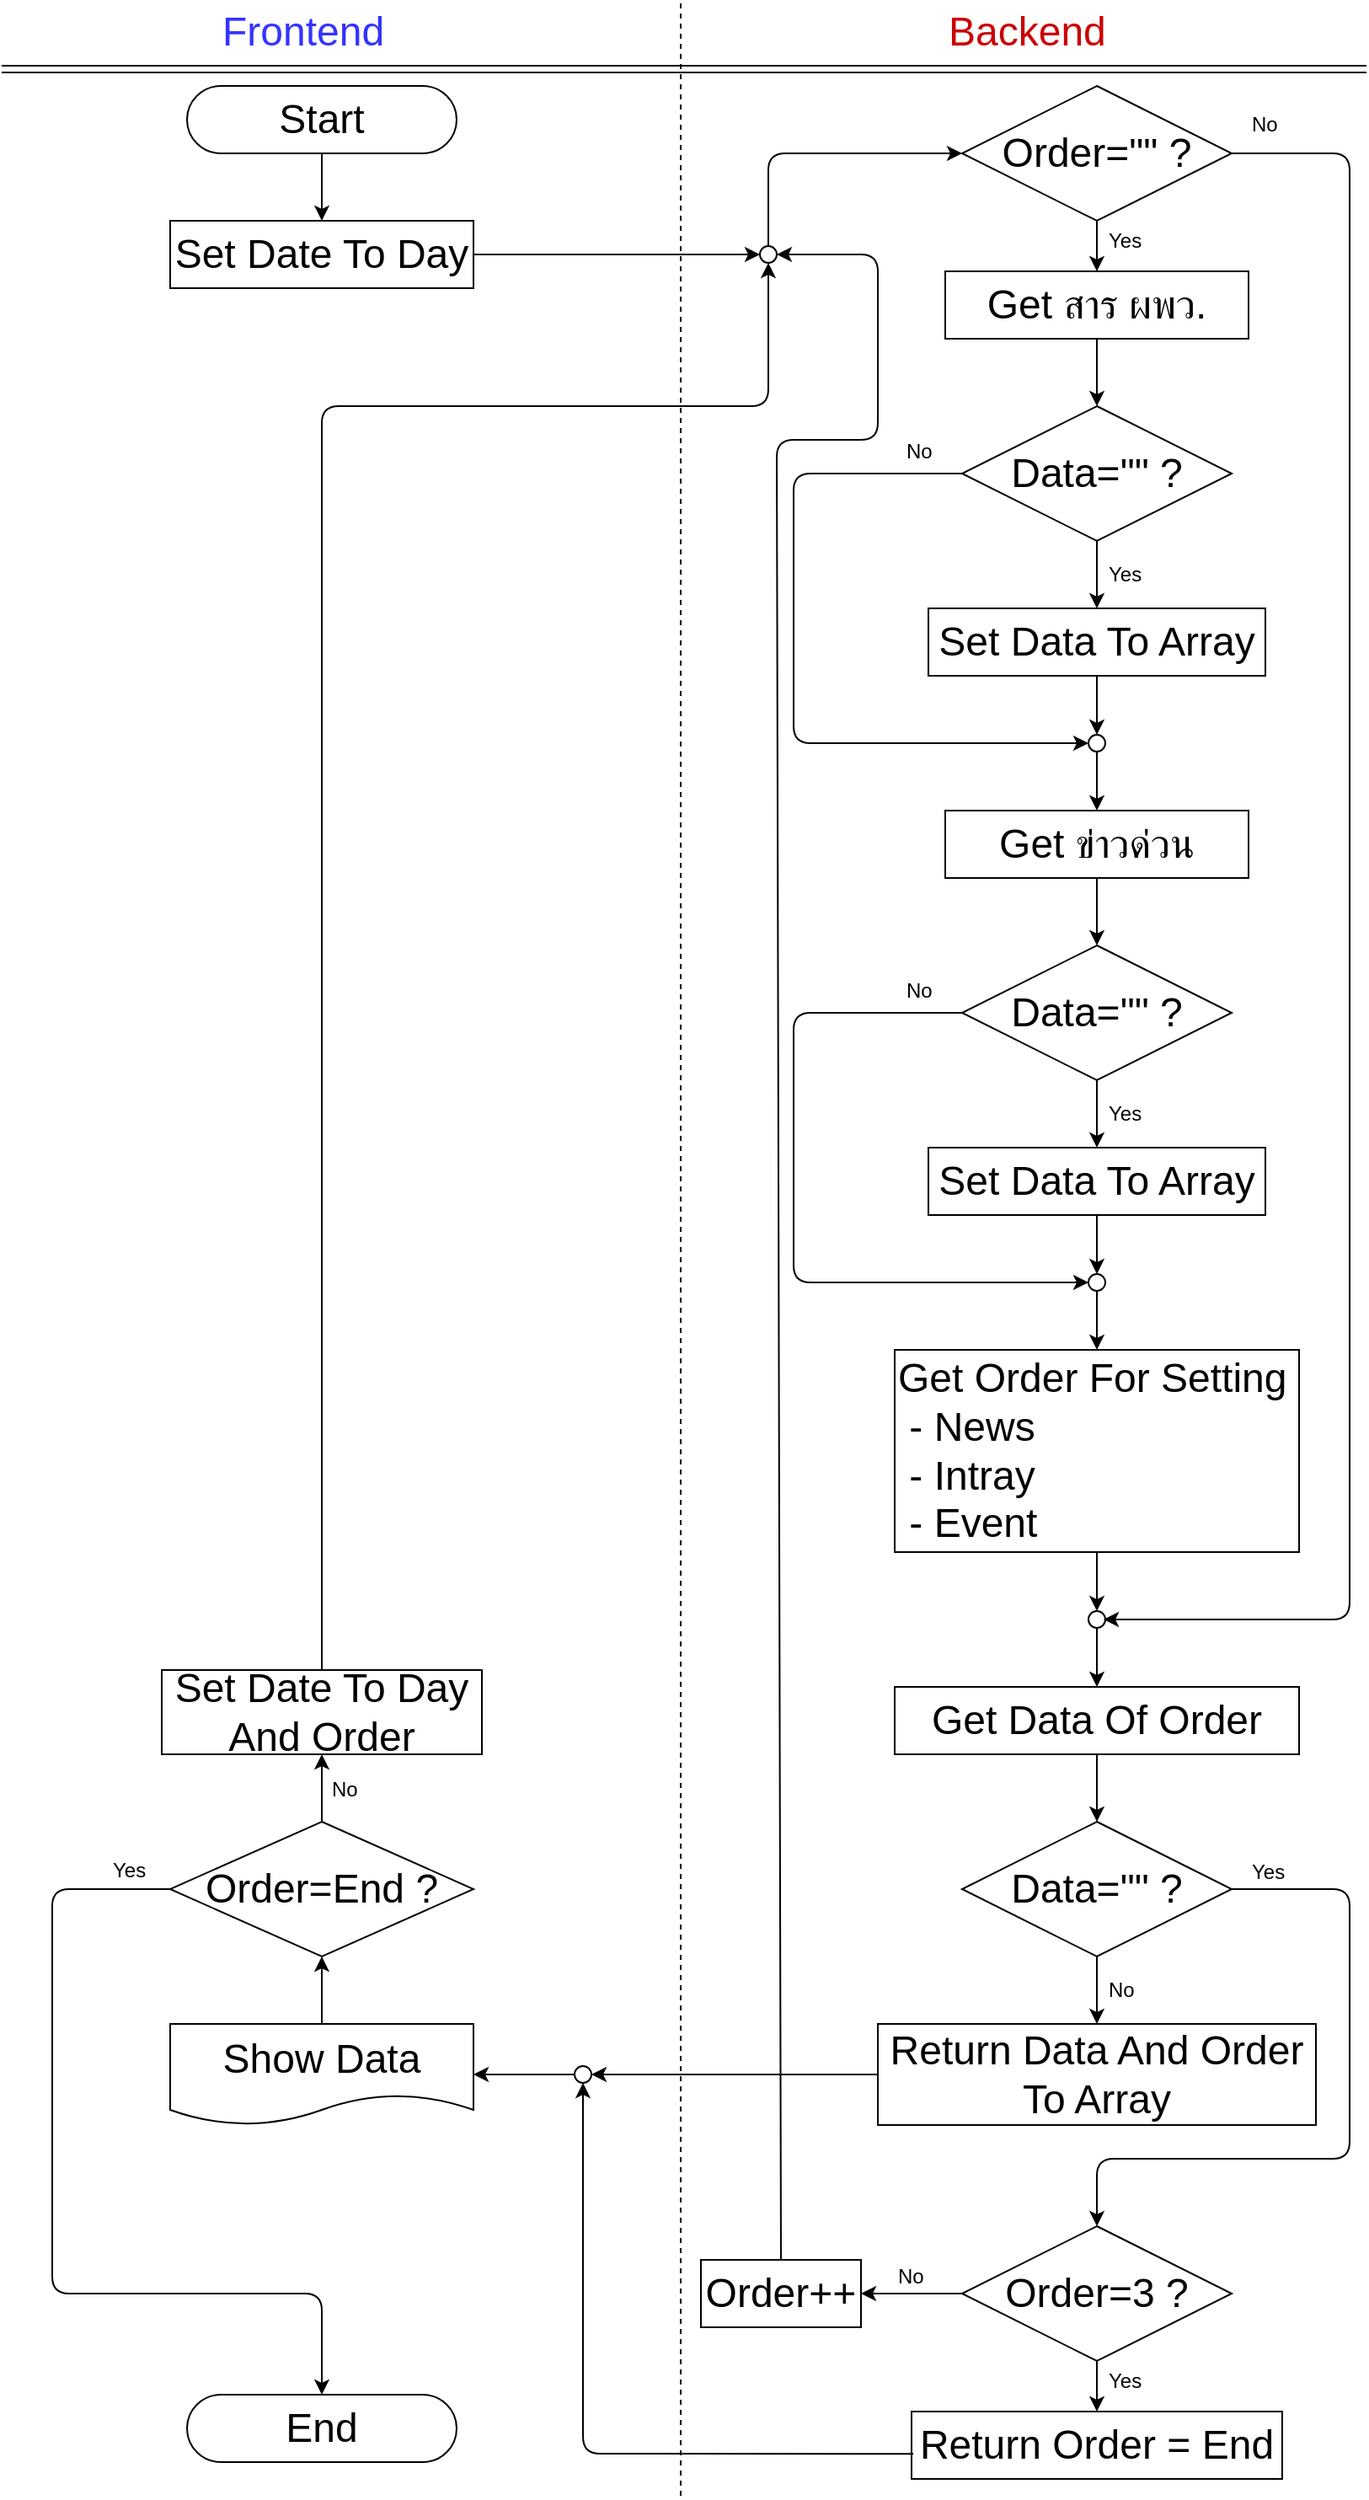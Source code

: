<mxfile pages="1" version="11.2.3" type="github"><diagram id="e92atSrMetLydWRhPwLj" name="Page-1"><mxGraphModel dx="1422" dy="777" grid="1" gridSize="10" guides="1" tooltips="1" connect="1" arrows="1" fold="1" page="1" pageScale="1" pageWidth="850" pageHeight="1500" math="0" shadow="0"><root><mxCell id="0"/><mxCell id="1" parent="0"/><mxCell id="Jqfe15ESfAZCyeUeJ91Q-1" value="&lt;font style=&quot;font-size: 24px&quot;&gt;Start&lt;/font&gt;" style="rounded=1;whiteSpace=wrap;html=1;arcSize=50;" parent="1" vertex="1"><mxGeometry x="120" y="50" width="160" height="40" as="geometry"/></mxCell><mxCell id="Jqfe15ESfAZCyeUeJ91Q-2" value="" style="endArrow=none;dashed=1;html=1;" parent="1" edge="1"><mxGeometry width="50" height="50" relative="1" as="geometry"><mxPoint x="413" y="1480" as="sourcePoint"/><mxPoint x="413" as="targetPoint"/></mxGeometry></mxCell><mxCell id="Jqfe15ESfAZCyeUeJ91Q-3" value="" style="shape=link;html=1;" parent="1" edge="1"><mxGeometry width="50" height="50" relative="1" as="geometry"><mxPoint x="10" y="40" as="sourcePoint"/><mxPoint x="820" y="40" as="targetPoint"/></mxGeometry></mxCell><mxCell id="Jqfe15ESfAZCyeUeJ91Q-5" value="&lt;font style=&quot;font-size: 24px&quot;&gt;Frontend&lt;/font&gt;" style="text;html=1;resizable=0;points=[];autosize=1;align=left;verticalAlign=top;spacingTop=-4;fontColor=#3333FF;" parent="1" vertex="1"><mxGeometry x="139" y="1" width="110" height="20" as="geometry"/></mxCell><mxCell id="Jqfe15ESfAZCyeUeJ91Q-6" value="&lt;font style=&quot;font-size: 24px&quot;&gt;Backend&lt;/font&gt;" style="text;html=1;resizable=0;points=[];autosize=1;align=left;verticalAlign=top;spacingTop=-4;fontColor=#CC0000;" parent="1" vertex="1"><mxGeometry x="570" y="1" width="110" height="20" as="geometry"/></mxCell><mxCell id="Jqfe15ESfAZCyeUeJ91Q-8" value="" style="endArrow=classic;html=1;fontColor=#000000;exitX=0.5;exitY=1;exitDx=0;exitDy=0;entryX=0.5;entryY=0;entryDx=0;entryDy=0;" parent="1" source="Jqfe15ESfAZCyeUeJ91Q-1" edge="1"><mxGeometry width="50" height="50" relative="1" as="geometry"><mxPoint x="320" y="155" as="sourcePoint"/><mxPoint x="200" y="130" as="targetPoint"/></mxGeometry></mxCell><mxCell id="Jqfe15ESfAZCyeUeJ91Q-9" value="&lt;font style=&quot;font-size: 24px&quot;&gt;Set Date To Day&lt;/font&gt;" style="rounded=0;whiteSpace=wrap;html=1;fontColor=#000000;" parent="1" vertex="1"><mxGeometry x="110" y="130" width="180" height="40" as="geometry"/></mxCell><mxCell id="Jqfe15ESfAZCyeUeJ91Q-11" value="" style="endArrow=classic;html=1;fontColor=#000000;exitX=1;exitY=0.5;exitDx=0;exitDy=0;" parent="1" source="Jqfe15ESfAZCyeUeJ91Q-9" edge="1"><mxGeometry width="50" height="50" relative="1" as="geometry"><mxPoint x="330" y="160" as="sourcePoint"/><mxPoint x="460" y="150" as="targetPoint"/></mxGeometry></mxCell><mxCell id="Jqfe15ESfAZCyeUeJ91Q-12" value="&lt;font style=&quot;font-size: 24px&quot;&gt;Set Data To Array&lt;/font&gt;" style="rounded=0;whiteSpace=wrap;html=1;fontColor=#000000;" parent="1" vertex="1"><mxGeometry x="560" y="360" width="200" height="40" as="geometry"/></mxCell><mxCell id="Jqfe15ESfAZCyeUeJ91Q-13" value="&lt;font style=&quot;font-size: 24px&quot;&gt;Data=&quot;&quot; ?&lt;/font&gt;" style="rhombus;whiteSpace=wrap;html=1;fontColor=#000000;" parent="1" vertex="1"><mxGeometry x="580" y="240" width="160" height="80" as="geometry"/></mxCell><mxCell id="Jqfe15ESfAZCyeUeJ91Q-14" value="" style="endArrow=classic;html=1;fontColor=#000000;exitX=0.5;exitY=1;exitDx=0;exitDy=0;entryX=0.5;entryY=0;entryDx=0;entryDy=0;" parent="1" source="Jqfe15ESfAZCyeUeJ91Q-15" target="Jqfe15ESfAZCyeUeJ91Q-13" edge="1"><mxGeometry width="50" height="50" relative="1" as="geometry"><mxPoint x="480" y="260" as="sourcePoint"/><mxPoint x="530" y="210" as="targetPoint"/></mxGeometry></mxCell><mxCell id="Jqfe15ESfAZCyeUeJ91Q-15" value="&lt;font style=&quot;font-size: 24px&quot;&gt;Get สาร ผพว.&lt;/font&gt;" style="rounded=0;whiteSpace=wrap;html=1;fontColor=#000000;" parent="1" vertex="1"><mxGeometry x="570" y="160" width="180" height="40" as="geometry"/></mxCell><mxCell id="Jqfe15ESfAZCyeUeJ91Q-16" value="" style="endArrow=classic;html=1;fontColor=#000000;exitX=0.5;exitY=1;exitDx=0;exitDy=0;" parent="1" source="Jqfe15ESfAZCyeUeJ91Q-13" target="Jqfe15ESfAZCyeUeJ91Q-12" edge="1"><mxGeometry width="50" height="50" relative="1" as="geometry"><mxPoint x="450" y="330" as="sourcePoint"/><mxPoint x="500" y="280" as="targetPoint"/></mxGeometry></mxCell><mxCell id="Jqfe15ESfAZCyeUeJ91Q-17" value="&lt;font style=&quot;font-size: 24px&quot;&gt;Get ข่าวด่วน&lt;/font&gt;" style="rounded=0;whiteSpace=wrap;html=1;fontColor=#000000;" parent="1" vertex="1"><mxGeometry x="570" y="480" width="180" height="40" as="geometry"/></mxCell><mxCell id="Jqfe15ESfAZCyeUeJ91Q-18" value="" style="endArrow=classic;html=1;fontColor=#000000;exitX=0.5;exitY=1;exitDx=0;exitDy=0;entryX=0.5;entryY=0;entryDx=0;entryDy=0;" parent="1" source="Jqfe15ESfAZCyeUeJ91Q-12" target="Jqfe15ESfAZCyeUeJ91Q-19" edge="1"><mxGeometry width="50" height="50" relative="1" as="geometry"><mxPoint x="670" y="330" as="sourcePoint"/><mxPoint x="660" y="440" as="targetPoint"/></mxGeometry></mxCell><mxCell id="Jqfe15ESfAZCyeUeJ91Q-19" value="" style="ellipse;whiteSpace=wrap;html=1;aspect=fixed;fontColor=#000000;" parent="1" vertex="1"><mxGeometry x="655" y="435" width="10" height="10" as="geometry"/></mxCell><mxCell id="Jqfe15ESfAZCyeUeJ91Q-20" value="" style="endArrow=classic;html=1;fontColor=#000000;exitX=0;exitY=0.5;exitDx=0;exitDy=0;entryX=0;entryY=0.5;entryDx=0;entryDy=0;" parent="1" source="Jqfe15ESfAZCyeUeJ91Q-13" target="Jqfe15ESfAZCyeUeJ91Q-19" edge="1"><mxGeometry width="50" height="50" relative="1" as="geometry"><mxPoint x="480" y="510" as="sourcePoint"/><mxPoint x="530" y="460" as="targetPoint"/><Array as="points"><mxPoint x="480" y="280"/><mxPoint x="480" y="440"/></Array></mxGeometry></mxCell><mxCell id="Jqfe15ESfAZCyeUeJ91Q-21" value="Yes" style="text;html=1;resizable=0;points=[];autosize=1;align=left;verticalAlign=top;spacingTop=-4;fontColor=#000000;" parent="1" vertex="1"><mxGeometry x="665" y="330" width="40" height="20" as="geometry"/></mxCell><mxCell id="Jqfe15ESfAZCyeUeJ91Q-22" value="No" style="text;html=1;resizable=0;points=[];autosize=1;align=left;verticalAlign=top;spacingTop=-4;fontColor=#000000;" parent="1" vertex="1"><mxGeometry x="545" y="257" width="30" height="20" as="geometry"/></mxCell><mxCell id="Jqfe15ESfAZCyeUeJ91Q-23" value="" style="endArrow=classic;html=1;fontColor=#000000;entryX=0.5;entryY=0;entryDx=0;entryDy=0;" parent="1" target="Jqfe15ESfAZCyeUeJ91Q-17" edge="1"><mxGeometry width="50" height="50" relative="1" as="geometry"><mxPoint x="660" y="445" as="sourcePoint"/><mxPoint x="670" y="445" as="targetPoint"/></mxGeometry></mxCell><mxCell id="Jqfe15ESfAZCyeUeJ91Q-24" value="&lt;font style=&quot;font-size: 24px&quot;&gt;Set Data To Array&lt;/font&gt;" style="rounded=0;whiteSpace=wrap;html=1;fontColor=#000000;" parent="1" vertex="1"><mxGeometry x="560" y="680" width="200" height="40" as="geometry"/></mxCell><mxCell id="Jqfe15ESfAZCyeUeJ91Q-25" value="&lt;font style=&quot;font-size: 24px&quot;&gt;Data=&quot;&quot; ?&lt;/font&gt;" style="rhombus;whiteSpace=wrap;html=1;fontColor=#000000;" parent="1" vertex="1"><mxGeometry x="580" y="560" width="160" height="80" as="geometry"/></mxCell><mxCell id="Jqfe15ESfAZCyeUeJ91Q-26" value="" style="endArrow=classic;html=1;fontColor=#000000;exitX=0.5;exitY=1;exitDx=0;exitDy=0;entryX=0.5;entryY=0;entryDx=0;entryDy=0;" parent="1" target="Jqfe15ESfAZCyeUeJ91Q-25" edge="1"><mxGeometry width="50" height="50" relative="1" as="geometry"><mxPoint x="660" y="520" as="sourcePoint"/><mxPoint x="530" y="530" as="targetPoint"/></mxGeometry></mxCell><mxCell id="Jqfe15ESfAZCyeUeJ91Q-27" value="" style="endArrow=classic;html=1;fontColor=#000000;exitX=0.5;exitY=1;exitDx=0;exitDy=0;" parent="1" source="Jqfe15ESfAZCyeUeJ91Q-25" target="Jqfe15ESfAZCyeUeJ91Q-24" edge="1"><mxGeometry width="50" height="50" relative="1" as="geometry"><mxPoint x="450" y="650" as="sourcePoint"/><mxPoint x="500" y="600" as="targetPoint"/></mxGeometry></mxCell><mxCell id="Jqfe15ESfAZCyeUeJ91Q-28" value="&lt;font style=&quot;font-size: 24px&quot;&gt;Get Order For Setting&lt;br&gt;&amp;nbsp;- News&lt;br&gt;&amp;nbsp;- Intray&lt;br&gt;&amp;nbsp;- Event&lt;br&gt;&lt;/font&gt;" style="rounded=0;whiteSpace=wrap;html=1;fontColor=#000000;align=left;" parent="1" vertex="1"><mxGeometry x="540" y="800" width="240" height="120" as="geometry"/></mxCell><mxCell id="Jqfe15ESfAZCyeUeJ91Q-29" value="" style="endArrow=classic;html=1;fontColor=#000000;exitX=0.5;exitY=1;exitDx=0;exitDy=0;entryX=0.5;entryY=0;entryDx=0;entryDy=0;" parent="1" source="Jqfe15ESfAZCyeUeJ91Q-24" target="Jqfe15ESfAZCyeUeJ91Q-30" edge="1"><mxGeometry width="50" height="50" relative="1" as="geometry"><mxPoint x="670" y="650" as="sourcePoint"/><mxPoint x="660" y="760" as="targetPoint"/></mxGeometry></mxCell><mxCell id="Jqfe15ESfAZCyeUeJ91Q-30" value="" style="ellipse;whiteSpace=wrap;html=1;aspect=fixed;fontColor=#000000;" parent="1" vertex="1"><mxGeometry x="655" y="755" width="10" height="10" as="geometry"/></mxCell><mxCell id="Jqfe15ESfAZCyeUeJ91Q-31" value="" style="endArrow=classic;html=1;fontColor=#000000;exitX=0;exitY=0.5;exitDx=0;exitDy=0;entryX=0;entryY=0.5;entryDx=0;entryDy=0;" parent="1" source="Jqfe15ESfAZCyeUeJ91Q-25" target="Jqfe15ESfAZCyeUeJ91Q-30" edge="1"><mxGeometry width="50" height="50" relative="1" as="geometry"><mxPoint x="480" y="830" as="sourcePoint"/><mxPoint x="530" y="780" as="targetPoint"/><Array as="points"><mxPoint x="480" y="600"/><mxPoint x="480" y="760"/></Array></mxGeometry></mxCell><mxCell id="Jqfe15ESfAZCyeUeJ91Q-32" value="Yes" style="text;html=1;resizable=0;points=[];autosize=1;align=left;verticalAlign=top;spacingTop=-4;fontColor=#000000;" parent="1" vertex="1"><mxGeometry x="665" y="650" width="40" height="20" as="geometry"/></mxCell><mxCell id="Jqfe15ESfAZCyeUeJ91Q-33" value="No" style="text;html=1;resizable=0;points=[];autosize=1;align=left;verticalAlign=top;spacingTop=-4;fontColor=#000000;" parent="1" vertex="1"><mxGeometry x="545" y="577" width="30" height="20" as="geometry"/></mxCell><mxCell id="Jqfe15ESfAZCyeUeJ91Q-34" value="" style="endArrow=classic;html=1;fontColor=#000000;entryX=0.5;entryY=0;entryDx=0;entryDy=0;" parent="1" target="Jqfe15ESfAZCyeUeJ91Q-28" edge="1"><mxGeometry width="50" height="50" relative="1" as="geometry"><mxPoint x="660" y="765" as="sourcePoint"/><mxPoint x="670" y="765" as="targetPoint"/></mxGeometry></mxCell><mxCell id="Jqfe15ESfAZCyeUeJ91Q-35" value="&lt;font style=&quot;font-size: 24px&quot;&gt;Get Data Of Order&lt;/font&gt;" style="rounded=0;whiteSpace=wrap;html=1;fontColor=#000000;" parent="1" vertex="1"><mxGeometry x="540" y="1000" width="240" height="40" as="geometry"/></mxCell><mxCell id="Jqfe15ESfAZCyeUeJ91Q-36" value="" style="endArrow=classic;html=1;fontColor=#000000;exitX=0.5;exitY=1;exitDx=0;exitDy=0;entryX=0.5;entryY=0;entryDx=0;entryDy=0;" parent="1" source="Jqfe15ESfAZCyeUeJ91Q-28" target="Jqfe15ESfAZCyeUeJ91Q-66" edge="1"><mxGeometry width="50" height="50" relative="1" as="geometry"><mxPoint x="670" y="410" as="sourcePoint"/><mxPoint x="660" y="950" as="targetPoint"/></mxGeometry></mxCell><mxCell id="Jqfe15ESfAZCyeUeJ91Q-37" value="&lt;font style=&quot;font-size: 24px&quot;&gt;Return Data And Order &lt;br&gt;To Array&lt;/font&gt;" style="rounded=0;whiteSpace=wrap;html=1;fontColor=#000000;" parent="1" vertex="1"><mxGeometry x="530" y="1200" width="260" height="60" as="geometry"/></mxCell><mxCell id="Jqfe15ESfAZCyeUeJ91Q-38" value="&lt;font style=&quot;font-size: 24px&quot;&gt;Data=&quot;&quot; ?&lt;/font&gt;" style="rhombus;whiteSpace=wrap;html=1;fontColor=#000000;" parent="1" vertex="1"><mxGeometry x="580" y="1080" width="160" height="80" as="geometry"/></mxCell><mxCell id="Jqfe15ESfAZCyeUeJ91Q-39" value="" style="endArrow=classic;html=1;fontColor=#000000;exitX=0.5;exitY=1;exitDx=0;exitDy=0;entryX=0.5;entryY=0;entryDx=0;entryDy=0;" parent="1" target="Jqfe15ESfAZCyeUeJ91Q-38" edge="1"><mxGeometry width="50" height="50" relative="1" as="geometry"><mxPoint x="660" y="1040" as="sourcePoint"/><mxPoint x="530" y="1050" as="targetPoint"/></mxGeometry></mxCell><mxCell id="Jqfe15ESfAZCyeUeJ91Q-40" value="" style="endArrow=classic;html=1;fontColor=#000000;exitX=0.5;exitY=1;exitDx=0;exitDy=0;" parent="1" source="Jqfe15ESfAZCyeUeJ91Q-38" target="Jqfe15ESfAZCyeUeJ91Q-37" edge="1"><mxGeometry width="50" height="50" relative="1" as="geometry"><mxPoint x="450" y="1170" as="sourcePoint"/><mxPoint x="500" y="1120" as="targetPoint"/></mxGeometry></mxCell><mxCell id="Jqfe15ESfAZCyeUeJ91Q-44" value="No" style="text;html=1;resizable=0;points=[];autosize=1;align=left;verticalAlign=top;spacingTop=-4;fontColor=#000000;" parent="1" vertex="1"><mxGeometry x="665" y="1170" width="30" height="20" as="geometry"/></mxCell><mxCell id="Jqfe15ESfAZCyeUeJ91Q-47" value="&lt;font style=&quot;font-size: 24px&quot;&gt;Show Data&lt;/font&gt;" style="shape=document;whiteSpace=wrap;html=1;boundedLbl=1;fontColor=#000000;" parent="1" vertex="1"><mxGeometry x="110" y="1200" width="180" height="60" as="geometry"/></mxCell><mxCell id="Jqfe15ESfAZCyeUeJ91Q-48" value="" style="endArrow=classic;html=1;fontColor=#000000;exitX=0;exitY=0.5;exitDx=0;exitDy=0;" parent="1" source="Jqfe15ESfAZCyeUeJ91Q-37" edge="1"><mxGeometry width="50" height="50" relative="1" as="geometry"><mxPoint x="10" y="1390" as="sourcePoint"/><mxPoint x="360" y="1230" as="targetPoint"/></mxGeometry></mxCell><mxCell id="Jqfe15ESfAZCyeUeJ91Q-58" value="&lt;font style=&quot;font-size: 24px&quot;&gt;Order=&quot;&quot; ?&lt;/font&gt;" style="rhombus;whiteSpace=wrap;html=1;fontColor=#000000;" parent="1" vertex="1"><mxGeometry x="580" y="50" width="160" height="80" as="geometry"/></mxCell><mxCell id="Jqfe15ESfAZCyeUeJ91Q-59" value="&lt;font style=&quot;font-size: 24px&quot;&gt;Set Date To Day And Order&lt;/font&gt;" style="rounded=0;whiteSpace=wrap;html=1;fontColor=#000000;" parent="1" vertex="1"><mxGeometry x="105" y="990" width="190" height="50" as="geometry"/></mxCell><mxCell id="Jqfe15ESfAZCyeUeJ91Q-60" value="" style="endArrow=classic;html=1;fontColor=#000000;exitX=0.5;exitY=0;exitDx=0;exitDy=0;entryX=0.5;entryY=1;entryDx=0;entryDy=0;" parent="1" source="Jqfe15ESfAZCyeUeJ91Q-47" target="Jqfe15ESfAZCyeUeJ91Q-84" edge="1"><mxGeometry width="50" height="50" relative="1" as="geometry"><mxPoint x="40" y="1107" as="sourcePoint"/><mxPoint x="90" y="1057" as="targetPoint"/></mxGeometry></mxCell><mxCell id="Jqfe15ESfAZCyeUeJ91Q-61" value="" style="ellipse;whiteSpace=wrap;html=1;aspect=fixed;fontColor=#000000;" parent="1" vertex="1"><mxGeometry x="460" y="145" width="10" height="10" as="geometry"/></mxCell><mxCell id="Jqfe15ESfAZCyeUeJ91Q-62" value="" style="endArrow=classic;html=1;fontColor=#000000;exitX=0.5;exitY=0;exitDx=0;exitDy=0;entryX=0.5;entryY=1;entryDx=0;entryDy=0;" parent="1" source="Jqfe15ESfAZCyeUeJ91Q-59" target="Jqfe15ESfAZCyeUeJ91Q-61" edge="1"><mxGeometry width="50" height="50" relative="1" as="geometry"><mxPoint x="175" y="970" as="sourcePoint"/><mxPoint x="225" y="920" as="targetPoint"/><Array as="points"><mxPoint x="200" y="240"/><mxPoint x="465" y="240"/></Array></mxGeometry></mxCell><mxCell id="Jqfe15ESfAZCyeUeJ91Q-63" value="" style="endArrow=classic;html=1;fontColor=#000000;exitX=0.5;exitY=0;exitDx=0;exitDy=0;entryX=0;entryY=0.5;entryDx=0;entryDy=0;" parent="1" source="Jqfe15ESfAZCyeUeJ91Q-61" target="Jqfe15ESfAZCyeUeJ91Q-58" edge="1"><mxGeometry width="50" height="50" relative="1" as="geometry"><mxPoint x="465" y="105" as="sourcePoint"/><mxPoint x="515" y="55" as="targetPoint"/><Array as="points"><mxPoint x="465" y="90"/></Array></mxGeometry></mxCell><mxCell id="Jqfe15ESfAZCyeUeJ91Q-64" value="" style="endArrow=classic;html=1;fontColor=#000000;exitX=0.5;exitY=1;exitDx=0;exitDy=0;" parent="1" source="Jqfe15ESfAZCyeUeJ91Q-58" edge="1"><mxGeometry width="50" height="50" relative="1" as="geometry"><mxPoint x="670" y="210" as="sourcePoint"/><mxPoint x="660" y="160" as="targetPoint"/></mxGeometry></mxCell><mxCell id="Jqfe15ESfAZCyeUeJ91Q-65" value="Yes" style="text;html=1;resizable=0;points=[];autosize=1;align=left;verticalAlign=top;spacingTop=-4;fontColor=#000000;" parent="1" vertex="1"><mxGeometry x="665" y="132" width="40" height="20" as="geometry"/></mxCell><mxCell id="Jqfe15ESfAZCyeUeJ91Q-66" value="" style="ellipse;whiteSpace=wrap;html=1;aspect=fixed;fontColor=#000000;" parent="1" vertex="1"><mxGeometry x="655" y="955" width="10" height="10" as="geometry"/></mxCell><mxCell id="Jqfe15ESfAZCyeUeJ91Q-67" value="" style="endArrow=classic;html=1;fontColor=#000000;exitX=0.5;exitY=1;exitDx=0;exitDy=0;entryX=0.5;entryY=0;entryDx=0;entryDy=0;" parent="1" source="Jqfe15ESfAZCyeUeJ91Q-66" target="Jqfe15ESfAZCyeUeJ91Q-35" edge="1"><mxGeometry width="50" height="50" relative="1" as="geometry"><mxPoint x="670" y="930.0" as="sourcePoint"/><mxPoint x="670" y="965.0" as="targetPoint"/></mxGeometry></mxCell><mxCell id="Jqfe15ESfAZCyeUeJ91Q-68" value="" style="endArrow=classic;html=1;fontColor=#000000;exitX=1;exitY=0.5;exitDx=0;exitDy=0;" parent="1" source="Jqfe15ESfAZCyeUeJ91Q-58" edge="1"><mxGeometry width="50" height="50" relative="1" as="geometry"><mxPoint x="765" y="167" as="sourcePoint"/><mxPoint x="664" y="960" as="targetPoint"/><Array as="points"><mxPoint x="810" y="90"/><mxPoint x="810" y="960"/></Array></mxGeometry></mxCell><mxCell id="Jqfe15ESfAZCyeUeJ91Q-69" value="No" style="text;html=1;resizable=0;points=[];autosize=1;align=left;verticalAlign=top;spacingTop=-4;fontColor=#000000;" parent="1" vertex="1"><mxGeometry x="750" y="63" width="30" height="20" as="geometry"/></mxCell><mxCell id="Jqfe15ESfAZCyeUeJ91Q-70" value="" style="endArrow=classic;html=1;fontColor=#000000;exitX=0.5;exitY=0;exitDx=0;exitDy=0;" parent="1" source="Jqfe15ESfAZCyeUeJ91Q-75" edge="1"><mxGeometry width="50" height="50" relative="1" as="geometry"><mxPoint x="455" y="965.0" as="sourcePoint"/><mxPoint x="470" y="150" as="targetPoint"/><Array as="points"><mxPoint x="470" y="260"/><mxPoint x="530" y="260"/><mxPoint x="530" y="150"/></Array></mxGeometry></mxCell><mxCell id="Jqfe15ESfAZCyeUeJ91Q-71" value="Yes" style="text;html=1;resizable=0;points=[];autosize=1;align=left;verticalAlign=top;spacingTop=-4;fontColor=#000000;" parent="1" vertex="1"><mxGeometry x="750" y="1100" width="40" height="20" as="geometry"/></mxCell><mxCell id="Jqfe15ESfAZCyeUeJ91Q-73" value="" style="endArrow=classic;html=1;fontColor=#000000;exitX=1;exitY=0.5;exitDx=0;exitDy=0;entryX=0.5;entryY=0;entryDx=0;entryDy=0;" parent="1" source="Jqfe15ESfAZCyeUeJ91Q-38" target="Jqfe15ESfAZCyeUeJ91Q-74" edge="1"><mxGeometry width="50" height="50" relative="1" as="geometry"><mxPoint x="430" y="1103" as="sourcePoint"/><mxPoint x="510" y="985.48" as="targetPoint"/><Array as="points"><mxPoint x="810" y="1120"/><mxPoint x="810" y="1280"/><mxPoint x="660" y="1280"/></Array></mxGeometry></mxCell><mxCell id="Jqfe15ESfAZCyeUeJ91Q-74" value="&lt;font style=&quot;font-size: 24px&quot;&gt;Order=3 ?&lt;/font&gt;" style="rhombus;whiteSpace=wrap;html=1;fontColor=#000000;" parent="1" vertex="1"><mxGeometry x="580" y="1320" width="160" height="80" as="geometry"/></mxCell><mxCell id="Jqfe15ESfAZCyeUeJ91Q-75" value="&lt;font style=&quot;font-size: 24px&quot;&gt;Order++&lt;/font&gt;" style="rounded=0;whiteSpace=wrap;html=1;fontColor=#000000;" parent="1" vertex="1"><mxGeometry x="425" y="1340" width="95" height="40" as="geometry"/></mxCell><mxCell id="Jqfe15ESfAZCyeUeJ91Q-76" value="" style="endArrow=classic;html=1;fontColor=#000000;exitX=0;exitY=0.5;exitDx=0;exitDy=0;entryX=1;entryY=0.5;entryDx=0;entryDy=0;" parent="1" source="Jqfe15ESfAZCyeUeJ91Q-74" target="Jqfe15ESfAZCyeUeJ91Q-75" edge="1"><mxGeometry width="50" height="50" relative="1" as="geometry"><mxPoint x="10" y="1470" as="sourcePoint"/><mxPoint x="60" y="1420" as="targetPoint"/></mxGeometry></mxCell><mxCell id="Jqfe15ESfAZCyeUeJ91Q-77" value="No" style="text;html=1;resizable=0;points=[];autosize=1;align=left;verticalAlign=top;spacingTop=-4;fontColor=#000000;" parent="1" vertex="1"><mxGeometry x="540" y="1340" width="30" height="20" as="geometry"/></mxCell><mxCell id="Jqfe15ESfAZCyeUeJ91Q-78" value="&lt;font style=&quot;font-size: 24px&quot;&gt;Return Order = End&lt;/font&gt;" style="rounded=0;whiteSpace=wrap;html=1;fontColor=#000000;" parent="1" vertex="1"><mxGeometry x="550" y="1430" width="220" height="40" as="geometry"/></mxCell><mxCell id="Jqfe15ESfAZCyeUeJ91Q-79" value="" style="endArrow=classic;html=1;fontColor=#000000;exitX=0.5;exitY=1;exitDx=0;exitDy=0;entryX=0.5;entryY=0;entryDx=0;entryDy=0;" parent="1" source="Jqfe15ESfAZCyeUeJ91Q-74" target="Jqfe15ESfAZCyeUeJ91Q-78" edge="1"><mxGeometry width="50" height="50" relative="1" as="geometry"><mxPoint x="10" y="1540" as="sourcePoint"/><mxPoint x="60" y="1490" as="targetPoint"/></mxGeometry></mxCell><mxCell id="Jqfe15ESfAZCyeUeJ91Q-80" value="" style="ellipse;whiteSpace=wrap;html=1;aspect=fixed;fontColor=#000000;" parent="1" vertex="1"><mxGeometry x="350" y="1225" width="10" height="10" as="geometry"/></mxCell><mxCell id="Jqfe15ESfAZCyeUeJ91Q-81" value="" style="endArrow=classic;html=1;fontColor=#000000;exitX=0.005;exitY=0.628;exitDx=0;exitDy=0;exitPerimeter=0;entryX=0.5;entryY=1;entryDx=0;entryDy=0;" parent="1" source="Jqfe15ESfAZCyeUeJ91Q-78" target="Jqfe15ESfAZCyeUeJ91Q-80" edge="1"><mxGeometry width="50" height="50" relative="1" as="geometry"><mxPoint x="10" y="1540" as="sourcePoint"/><mxPoint x="60" y="1490" as="targetPoint"/><Array as="points"><mxPoint x="355" y="1455"/></Array></mxGeometry></mxCell><mxCell id="Jqfe15ESfAZCyeUeJ91Q-82" value="" style="endArrow=classic;html=1;fontColor=#000000;exitX=0;exitY=0.5;exitDx=0;exitDy=0;entryX=1;entryY=0.5;entryDx=0;entryDy=0;" parent="1" source="Jqfe15ESfAZCyeUeJ91Q-80" target="Jqfe15ESfAZCyeUeJ91Q-47" edge="1"><mxGeometry width="50" height="50" relative="1" as="geometry"><mxPoint x="340" y="1230" as="sourcePoint"/><mxPoint x="60" y="1500" as="targetPoint"/></mxGeometry></mxCell><mxCell id="Jqfe15ESfAZCyeUeJ91Q-83" value="Yes" style="text;html=1;resizable=0;points=[];autosize=1;align=left;verticalAlign=top;spacingTop=-4;fontColor=#000000;" parent="1" vertex="1"><mxGeometry x="665" y="1402" width="40" height="20" as="geometry"/></mxCell><mxCell id="Jqfe15ESfAZCyeUeJ91Q-84" value="&lt;font style=&quot;font-size: 24px&quot;&gt;Order=End ?&lt;/font&gt;" style="rhombus;whiteSpace=wrap;html=1;fontColor=#000000;" parent="1" vertex="1"><mxGeometry x="110" y="1080" width="180" height="80" as="geometry"/></mxCell><mxCell id="Jqfe15ESfAZCyeUeJ91Q-85" value="" style="endArrow=classic;html=1;fontColor=#000000;exitX=0.5;exitY=0;exitDx=0;exitDy=0;entryX=0.5;entryY=1;entryDx=0;entryDy=0;" parent="1" source="Jqfe15ESfAZCyeUeJ91Q-84" target="Jqfe15ESfAZCyeUeJ91Q-59" edge="1"><mxGeometry width="50" height="50" relative="1" as="geometry"><mxPoint x="210" y="1210.0" as="sourcePoint"/><mxPoint x="210" y="1170.0" as="targetPoint"/></mxGeometry></mxCell><mxCell id="Jqfe15ESfAZCyeUeJ91Q-86" value="No" style="text;html=1;resizable=0;points=[];autosize=1;align=left;verticalAlign=top;spacingTop=-4;fontColor=#000000;" parent="1" vertex="1"><mxGeometry x="204" y="1051" width="30" height="20" as="geometry"/></mxCell><mxCell id="Jqfe15ESfAZCyeUeJ91Q-87" value="&lt;font style=&quot;font-size: 24px&quot;&gt;End&lt;/font&gt;" style="rounded=1;whiteSpace=wrap;html=1;arcSize=50;" parent="1" vertex="1"><mxGeometry x="120" y="1420" width="160" height="40" as="geometry"/></mxCell><mxCell id="Jqfe15ESfAZCyeUeJ91Q-88" value="" style="endArrow=classic;html=1;fontColor=#000000;exitX=0;exitY=0.5;exitDx=0;exitDy=0;entryX=0.5;entryY=0;entryDx=0;entryDy=0;" parent="1" source="Jqfe15ESfAZCyeUeJ91Q-84" target="Jqfe15ESfAZCyeUeJ91Q-87" edge="1"><mxGeometry width="50" height="50" relative="1" as="geometry"><mxPoint x="10" y="1275" as="sourcePoint"/><mxPoint x="60" y="1225" as="targetPoint"/><Array as="points"><mxPoint x="40" y="1120"/><mxPoint x="40" y="1360"/><mxPoint x="200" y="1360"/></Array></mxGeometry></mxCell><mxCell id="Jqfe15ESfAZCyeUeJ91Q-89" value="Yes" style="text;html=1;resizable=0;points=[];autosize=1;align=left;verticalAlign=top;spacingTop=-4;fontColor=#000000;" parent="1" vertex="1"><mxGeometry x="74" y="1099" width="40" height="20" as="geometry"/></mxCell></root></mxGraphModel></diagram></mxfile>